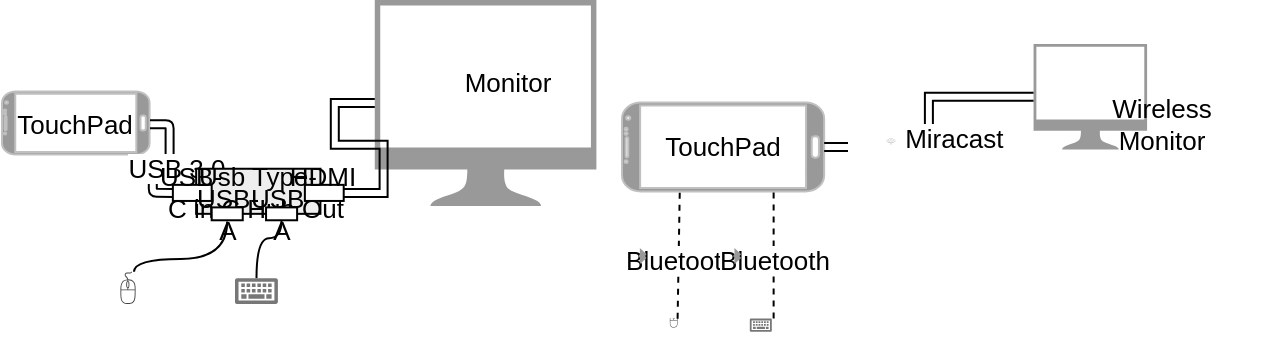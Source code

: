 <mxfile version="14.6.13" type="device"><diagram id="HGieBhDEQfPjRii6ZRjT" name="第 1 页"><mxGraphModel dx="922" dy="659" grid="1" gridSize="10" guides="1" tooltips="1" connect="1" arrows="1" fold="1" page="1" pageScale="1" pageWidth="827" pageHeight="1169" math="0" shadow="0"><root><mxCell id="0"/><mxCell id="1" parent="0"/><mxCell id="0UJ0PCvNfFp-7pyyCLAN-1" value="" style="group;fontSize=13;" vertex="1" connectable="0" parent="1"><mxGeometry x="80" y="88" width="320" height="152" as="geometry"/></mxCell><mxCell id="BUkLAkVTsNJoFJi46Ef9-2" value="" style="pointerEvents=1;shadow=0;dashed=0;html=1;strokeColor=none;aspect=fixed;labelPosition=center;verticalLabelPosition=bottom;verticalAlign=top;align=center;outlineConnect=0;shape=mxgraph.vvd.monitor;fillColor=#999999;sketch=0;fontSize=13;" parent="0UJ0PCvNfFp-7pyyCLAN-1" vertex="1"><mxGeometry x="186.387" width="110.809" height="103.051" as="geometry"/></mxCell><mxCell id="BUkLAkVTsNJoFJi46Ef9-4" value="" style="group;sketch=0;fontSize=13;" parent="0UJ0PCvNfFp-7pyyCLAN-1" vertex="1" connectable="0"><mxGeometry y="45.729" width="73.778" height="31.559" as="geometry"/></mxCell><mxCell id="BUkLAkVTsNJoFJi46Ef9-1" value="" style="verticalLabelPosition=bottom;verticalAlign=top;html=1;shadow=0;dashed=0;strokeWidth=1;shape=mxgraph.android.phone2;strokeColor=#c0c0c0;direction=north;fillColor=#999999;fontSize=13;" parent="BUkLAkVTsNJoFJi46Ef9-4" vertex="1"><mxGeometry width="73.778" height="31.559" as="geometry"/></mxCell><mxCell id="BUkLAkVTsNJoFJi46Ef9-3" value="&lt;font style=&quot;font-size: 13px;&quot;&gt;TouchPad&lt;/font&gt;" style="text;html=1;strokeColor=none;fillColor=none;align=center;verticalAlign=middle;whiteSpace=wrap;rounded=0;fontSize=13;" parent="BUkLAkVTsNJoFJi46Ef9-4" vertex="1"><mxGeometry x="32.278" y="13.807" width="9.222" height="3.945" as="geometry"/></mxCell><mxCell id="BUkLAkVTsNJoFJi46Ef9-5" value="" style="endArrow=none;html=1;exitX=0.481;exitY=1.003;exitDx=0;exitDy=0;exitPerimeter=0;strokeWidth=1;shape=link;entryX=0;entryY=0.5;entryDx=0;entryDy=0;edgeStyle=orthogonalEdgeStyle;fontSize=13;" parent="0UJ0PCvNfFp-7pyyCLAN-1" source="BUkLAkVTsNJoFJi46Ef9-1" target="BUkLAkVTsNJoFJi46Ef9-9" edge="1"><mxGeometry width="50" height="50" relative="1" as="geometry"><mxPoint x="58.246" y="155.22" as="sourcePoint"/><mxPoint x="178.621" y="56.356" as="targetPoint"/></mxGeometry></mxCell><mxCell id="BUkLAkVTsNJoFJi46Ef9-20" value="&lt;font style=&quot;font-size: 13px;&quot;&gt;USB 3.0&lt;/font&gt;" style="edgeLabel;html=1;align=center;verticalAlign=middle;resizable=0;points=[];fontSize=13;" parent="BUkLAkVTsNJoFJi46Ef9-5" vertex="1" connectable="0"><mxGeometry x="0.003" y="3" relative="1" as="geometry"><mxPoint as="offset"/></mxGeometry></mxCell><mxCell id="BUkLAkVTsNJoFJi46Ef9-14" value="" style="group;fontSize=13;" parent="0UJ0PCvNfFp-7pyyCLAN-1" vertex="1" connectable="0"><mxGeometry x="85.428" y="84.373" width="85.428" height="25.763" as="geometry"/></mxCell><mxCell id="BUkLAkVTsNJoFJi46Ef9-7" value="Usb Type-C Hub" style="rounded=0;whiteSpace=wrap;html=1;fillColor=#eeeeee;fontSize=13;" parent="BUkLAkVTsNJoFJi46Ef9-14" vertex="1"><mxGeometry x="11.649" width="62.129" height="22.542" as="geometry"/></mxCell><mxCell id="BUkLAkVTsNJoFJi46Ef9-9" value="&lt;font style=&quot;font-size: 13px;&quot;&gt;USB-C in&lt;/font&gt;" style="rounded=0;whiteSpace=wrap;html=1;fillColor=#FFFFFF;fontSize=13;" parent="BUkLAkVTsNJoFJi46Ef9-14" vertex="1"><mxGeometry y="8.051" width="19.415" height="8.051" as="geometry"/></mxCell><mxCell id="BUkLAkVTsNJoFJi46Ef9-11" value="&lt;font style=&quot;font-size: 13px;&quot;&gt;USB-A&lt;/font&gt;" style="rounded=0;whiteSpace=wrap;html=1;fillColor=#FFFFFF;fontSize=13;" parent="BUkLAkVTsNJoFJi46Ef9-14" vertex="1"><mxGeometry x="19.415" y="19.322" width="15.532" height="6.441" as="geometry"/></mxCell><mxCell id="BUkLAkVTsNJoFJi46Ef9-12" value="&lt;font style=&quot;font-size: 13px;&quot;&gt;USB-A&lt;/font&gt;" style="rounded=0;whiteSpace=wrap;html=1;fillColor=#FFFFFF;fontSize=13;" parent="BUkLAkVTsNJoFJi46Ef9-14" vertex="1"><mxGeometry x="46.597" y="19.322" width="15.532" height="6.441" as="geometry"/></mxCell><mxCell id="BUkLAkVTsNJoFJi46Ef9-13" value="&lt;font style=&quot;font-size: 13px;&quot;&gt;HDMI Out&lt;/font&gt;" style="rounded=0;whiteSpace=wrap;html=1;fillColor=#FFFFFF;fontSize=13;" parent="BUkLAkVTsNJoFJi46Ef9-14" vertex="1"><mxGeometry x="66.012" y="8.051" width="19.415" height="8.051" as="geometry"/></mxCell><mxCell id="BUkLAkVTsNJoFJi46Ef9-15" style="edgeStyle=orthogonalEdgeStyle;shape=link;rounded=0;orthogonalLoop=1;jettySize=auto;html=1;strokeWidth=1;fontSize=13;" parent="0UJ0PCvNfFp-7pyyCLAN-1" source="BUkLAkVTsNJoFJi46Ef9-13" target="BUkLAkVTsNJoFJi46Ef9-2" edge="1"><mxGeometry relative="1" as="geometry"/></mxCell><mxCell id="BUkLAkVTsNJoFJi46Ef9-17" style="edgeStyle=orthogonalEdgeStyle;rounded=0;orthogonalLoop=1;jettySize=auto;html=1;strokeWidth=1;endArrow=none;endFill=0;curved=1;fontSize=13;" parent="0UJ0PCvNfFp-7pyyCLAN-1" source="BUkLAkVTsNJoFJi46Ef9-16" edge="1"><mxGeometry relative="1" as="geometry"><mxPoint x="112.609" y="110.78" as="targetPoint"/><Array as="points"><mxPoint x="66.012" y="143.949"/><mxPoint x="66.012" y="129.458"/><mxPoint x="112.609" y="129.458"/></Array></mxGeometry></mxCell><mxCell id="BUkLAkVTsNJoFJi46Ef9-16" value="" style="pointerEvents=1;shadow=0;dashed=0;html=1;strokeColor=none;fillColor=#434445;aspect=fixed;labelPosition=center;verticalLabelPosition=bottom;verticalAlign=top;align=center;outlineConnect=0;shape=mxgraph.vvd.mouse;fontSize=13;" parent="0UJ0PCvNfFp-7pyyCLAN-1" vertex="1"><mxGeometry x="59.023" y="135.898" width="7.89" height="16.102" as="geometry"/></mxCell><mxCell id="BUkLAkVTsNJoFJi46Ef9-19" style="edgeStyle=orthogonalEdgeStyle;curved=1;rounded=0;orthogonalLoop=1;jettySize=auto;html=1;entryX=0.5;entryY=1;entryDx=0;entryDy=0;endArrow=none;endFill=0;strokeWidth=1;fontSize=13;" parent="0UJ0PCvNfFp-7pyyCLAN-1" source="BUkLAkVTsNJoFJi46Ef9-18" target="BUkLAkVTsNJoFJi46Ef9-12" edge="1"><mxGeometry relative="1" as="geometry"/></mxCell><mxCell id="BUkLAkVTsNJoFJi46Ef9-18" value="" style="aspect=fixed;pointerEvents=1;shadow=0;dashed=0;html=1;strokeColor=none;labelPosition=center;verticalLabelPosition=bottom;verticalAlign=top;align=center;shape=mxgraph.mscae.enterprise.keyboard;fillColor=#777777;fontSize=13;" parent="0UJ0PCvNfFp-7pyyCLAN-1" vertex="1"><mxGeometry x="116.492" y="139.119" width="21.47" height="12.881" as="geometry"/></mxCell><mxCell id="BUkLAkVTsNJoFJi46Ef9-21" value="&lt;span style=&quot;font-size: 13px;&quot;&gt;Monitor&lt;/span&gt;" style="text;html=1;strokeColor=none;fillColor=none;align=center;verticalAlign=middle;whiteSpace=wrap;rounded=0;fontSize=13;" parent="0UJ0PCvNfFp-7pyyCLAN-1" vertex="1"><mxGeometry x="232.227" y="32.847" width="41.937" height="16.102" as="geometry"/></mxCell><mxCell id="0UJ0PCvNfFp-7pyyCLAN-2" value="" style="group;fontSize=13;" vertex="1" connectable="0" parent="1"><mxGeometry x="390" y="110" width="330" height="150" as="geometry"/></mxCell><mxCell id="0UJ0PCvNfFp-7pyyCLAN-3" value="" style="pointerEvents=1;shadow=0;dashed=0;html=1;strokeColor=none;aspect=fixed;labelPosition=center;verticalLabelPosition=bottom;verticalAlign=top;align=center;outlineConnect=0;shape=mxgraph.vvd.monitor;fillColor=#999999;sketch=0;fontSize=13;" vertex="1" parent="0UJ0PCvNfFp-7pyyCLAN-2"><mxGeometry x="205.778" width="56.767" height="52.793" as="geometry"/></mxCell><mxCell id="0UJ0PCvNfFp-7pyyCLAN-4" value="" style="group;sketch=0;fontSize=13;" vertex="1" connectable="0" parent="0UJ0PCvNfFp-7pyyCLAN-2"><mxGeometry y="29.237" width="101.084" height="44.492" as="geometry"/></mxCell><mxCell id="0UJ0PCvNfFp-7pyyCLAN-5" value="" style="verticalLabelPosition=bottom;verticalAlign=top;html=1;shadow=0;dashed=0;strokeWidth=1;shape=mxgraph.android.phone2;strokeColor=#c0c0c0;direction=north;fillColor=#999999;fontSize=13;" vertex="1" parent="0UJ0PCvNfFp-7pyyCLAN-4"><mxGeometry width="101.084" height="44.492" as="geometry"/></mxCell><mxCell id="0UJ0PCvNfFp-7pyyCLAN-6" value="&lt;font style=&quot;font-size: 13px;&quot;&gt;TouchPad&lt;/font&gt;" style="text;html=1;strokeColor=none;fillColor=none;align=center;verticalAlign=middle;whiteSpace=wrap;rounded=0;fontSize=13;" vertex="1" parent="0UJ0PCvNfFp-7pyyCLAN-4"><mxGeometry x="44.224" y="19.465" width="12.636" height="5.561" as="geometry"/></mxCell><mxCell id="0UJ0PCvNfFp-7pyyCLAN-7" style="edgeStyle=orthogonalEdgeStyle;shape=link;rounded=0;orthogonalLoop=1;jettySize=auto;html=1;strokeWidth=1;fontSize=13;" edge="1" parent="0UJ0PCvNfFp-7pyyCLAN-2" source="0UJ0PCvNfFp-7pyyCLAN-5" target="0UJ0PCvNfFp-7pyyCLAN-3"><mxGeometry relative="1" as="geometry"><mxPoint x="104.694" y="50.847" as="sourcePoint"/></mxGeometry></mxCell><mxCell id="0UJ0PCvNfFp-7pyyCLAN-8" value="&lt;font style=&quot;font-size: 13px;&quot;&gt;&amp;nbsp; &amp;nbsp; &amp;nbsp; &amp;nbsp; Miracast&amp;nbsp;&lt;/font&gt;" style="edgeLabel;html=1;align=center;verticalAlign=middle;resizable=0;points=[];fontSize=13;" vertex="1" connectable="0" parent="0UJ0PCvNfFp-7pyyCLAN-7"><mxGeometry x="-0.11" y="1" relative="1" as="geometry"><mxPoint as="offset"/></mxGeometry></mxCell><mxCell id="0UJ0PCvNfFp-7pyyCLAN-9" value="" style="pointerEvents=1;shadow=0;dashed=0;html=1;strokeColor=none;fillColor=#434445;aspect=fixed;labelPosition=center;verticalLabelPosition=bottom;verticalAlign=top;align=center;outlineConnect=0;shape=mxgraph.vvd.mouse;fontSize=13;" vertex="1" parent="0UJ0PCvNfFp-7pyyCLAN-2"><mxGeometry x="23.827" y="133.475" width="4.042" height="8.249" as="geometry"/></mxCell><mxCell id="0UJ0PCvNfFp-7pyyCLAN-10" value="" style="aspect=fixed;pointerEvents=1;shadow=0;dashed=0;html=1;strokeColor=none;labelPosition=center;verticalLabelPosition=bottom;verticalAlign=top;align=center;shape=mxgraph.mscae.enterprise.keyboard;fillColor=#777777;fontSize=13;" vertex="1" parent="0UJ0PCvNfFp-7pyyCLAN-2"><mxGeometry x="63.9" y="137.288" width="10.999" height="6.599" as="geometry"/></mxCell><mxCell id="0UJ0PCvNfFp-7pyyCLAN-11" value="&lt;font style=&quot;font-size: 13px;&quot;&gt;Wireless Monitor&lt;/font&gt;" style="text;html=1;strokeColor=none;fillColor=none;align=center;verticalAlign=middle;whiteSpace=wrap;rounded=0;fontSize=13;" vertex="1" parent="0UJ0PCvNfFp-7pyyCLAN-2"><mxGeometry x="247.674" y="32.415" width="44.026" height="15.89" as="geometry"/></mxCell><mxCell id="0UJ0PCvNfFp-7pyyCLAN-12" value="" style="rounded=0;whiteSpace=wrap;html=1;sketch=0;fillColor=#FFFFFF;strokeColor=none;fontSize=13;" vertex="1" parent="0UJ0PCvNfFp-7pyyCLAN-2"><mxGeometry x="12.997" y="117.903" width="43.322" height="19.068" as="geometry"/></mxCell><mxCell id="0UJ0PCvNfFp-7pyyCLAN-13" value="" style="endArrow=none;html=1;strokeWidth=1;exitX=0.347;exitY=1.019;exitDx=0;exitDy=0;exitPerimeter=0;dashed=1;entryX=-0.002;entryY=0.275;entryDx=0;entryDy=0;entryPerimeter=0;fontSize=13;" edge="1" parent="0UJ0PCvNfFp-7pyyCLAN-2"><mxGeometry width="50" height="50" relative="1" as="geometry"><mxPoint x="27.798" y="137.333" as="sourcePoint"/><mxPoint x="28.881" y="73.818" as="targetPoint"/></mxGeometry></mxCell><mxCell id="0UJ0PCvNfFp-7pyyCLAN-14" value="&lt;font style=&quot;font-size: 13px;&quot;&gt;Bluetooth&lt;/font&gt;" style="edgeLabel;html=1;align=center;verticalAlign=middle;resizable=0;points=[];fontSize=13;" vertex="1" connectable="0" parent="0UJ0PCvNfFp-7pyyCLAN-13"><mxGeometry x="-0.075" relative="1" as="geometry"><mxPoint as="offset"/></mxGeometry></mxCell><mxCell id="0UJ0PCvNfFp-7pyyCLAN-15" value="" style="endArrow=none;html=1;strokeWidth=1;exitX=0.347;exitY=1.019;exitDx=0;exitDy=0;exitPerimeter=0;dashed=1;fontSize=13;" edge="1" parent="0UJ0PCvNfFp-7pyyCLAN-2"><mxGeometry width="50" height="50" relative="1" as="geometry"><mxPoint x="75.813" y="137.288" as="sourcePoint"/><mxPoint x="75.813" y="73.729" as="targetPoint"/></mxGeometry></mxCell><mxCell id="0UJ0PCvNfFp-7pyyCLAN-16" value="&lt;font style=&quot;font-size: 13px;&quot;&gt;Bluetooth&lt;/font&gt;" style="edgeLabel;html=1;align=center;verticalAlign=middle;resizable=0;points=[];fontSize=13;" vertex="1" connectable="0" parent="0UJ0PCvNfFp-7pyyCLAN-15"><mxGeometry x="-0.075" relative="1" as="geometry"><mxPoint as="offset"/></mxGeometry></mxCell><mxCell id="0UJ0PCvNfFp-7pyyCLAN-17" value="" style="pointerEvents=1;shadow=0;dashed=0;html=1;strokeColor=none;aspect=fixed;labelPosition=center;verticalLabelPosition=bottom;verticalAlign=top;align=center;outlineConnect=0;shape=mxgraph.vvd.wi_fi;sketch=0;fillColor=#999999;rotation=-45;fontSize=13;" vertex="1" parent="0UJ0PCvNfFp-7pyyCLAN-2"><mxGeometry x="132.853" y="46.716" width="3.3" height="3.3" as="geometry"/></mxCell><mxCell id="0UJ0PCvNfFp-7pyyCLAN-18" value="" style="html=1;verticalLabelPosition=bottom;align=center;labelBackgroundColor=#ffffff;verticalAlign=top;strokeWidth=2;shadow=0;dashed=0;shape=mxgraph.ios7.icons.bluetooth;pointerEvents=1;sketch=0;fillColor=#999999;aspect=fixed;strokeColor=#999999;fontSize=13;" vertex="1" parent="0UJ0PCvNfFp-7pyyCLAN-2"><mxGeometry x="56.318" y="104.269" width="1.815" height="3.484" as="geometry"/></mxCell><mxCell id="0UJ0PCvNfFp-7pyyCLAN-19" value="" style="html=1;verticalLabelPosition=bottom;align=center;labelBackgroundColor=#ffffff;verticalAlign=top;strokeWidth=2;shadow=0;dashed=0;shape=mxgraph.ios7.icons.bluetooth;pointerEvents=1;sketch=0;fillColor=#999999;aspect=fixed;strokeColor=#999999;fontSize=13;" vertex="1" parent="0UJ0PCvNfFp-7pyyCLAN-2"><mxGeometry x="9.025" y="104.269" width="1.815" height="3.484" as="geometry"/></mxCell></root></mxGraphModel></diagram></mxfile>